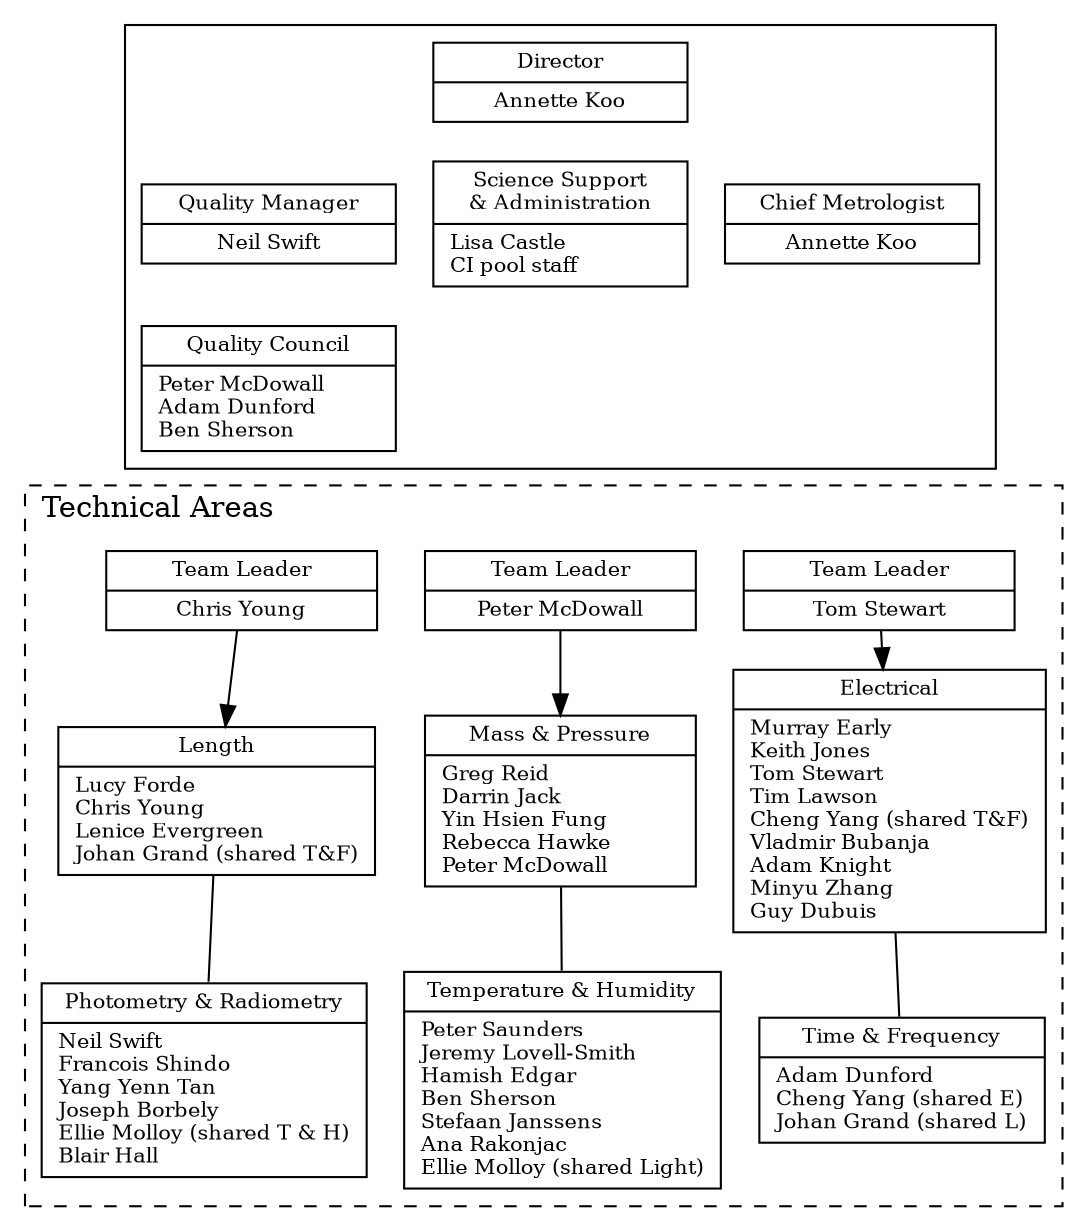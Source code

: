 /*
To create an image for "file.gv":

    > dot -Tpng MSL_org_full.gv -o MSL_org_full.png
    
    or 
    
    > dot -Tpdf MSL_org_full.gv -o MSL_org_full.pdf
    
*/
digraph {
    font=Times;
    subgraph cluster_box {
    
        node [  
                fontsize = 10,
                shape=record, 
                fixedsize=shape     /* Don't want different widths */
                width=1.7           /* inches */ 
        ];
//        style=invis;
        labeljust="l";
        ranksep = 0.7;              /* minimum vertical distance */
        nodesep = "0.1 equally"     /* minimum horizontal distance */
//        label="Administration"; 
            
        // Top row
        B1 [style=invis];
		//B3 [style=invis];
        D [label="{Director |Annette Koo}"];
        B2 [style=invis]; 
		//B4 [style=invis];
        
        {rank=same; B1, D, B2 ; }
        
        // Second row
		//MQC [
        //    label="{Quality Council |" 
        //    +   "Annette Koo\l"
        //    +   "Tom Stewart\l"
        //    +   "Yin Hsien Fung\l"
         //   +   "}" 
        //];
		
		CM [label="{Chief Metrologist|Annette Koo}" ];
         
        SSC[
			label="{Science Support\n& Administration|"
			+	"Lisa Castle\l"
			+	"CI pool staff\l"
			+	"}"
		];    
        
		QM [label="{Quality Manager|Neil Swift}" ];
		
        //];        
		
        {rank=same; CM, SSC, QM; }

        // Third row
		B3 [style=invis];
		B4 [style=invis];
        MQC [
            label="{Quality Council |" 
            +   "Peter McDowall\l"
            +   "Adam Dunford\l"
            +   "Ben Sherson\l"
            +   "}" 
        ];
		
		{rank=same; B3, B4, MQC; }
		
//style=invis
//        B3[ style=invis];
        
//        CM_signatories [ style=invis];
//            label="{Chief Metrologist\nSignatories|" 
//            +   "Blair Hall\l"
//            +   "Jeremy Lovell-Smith\l"
//            +   "Tim Lawson\l"
//            +   "Chris Young\l"
//            +   "}" 
//        ];
        
//        {rank=same; MQC, B3, CM_signatories; }

        B1 -> CM  [style=invis];
        D -> SSC   [style=invis];  
        B2 -> QM [style=invis];
		
        CM -> B3  [style=invis];
        SSC -> B4   [style=invis];  		
		QM -> MQC [style=invis];
		
		
        //B1 -> CM  [style=invis];
        //D -> SSC   [style=invis];  
        //B2 -> QM [style=invis];
		//QM -> MQC [style=invis];
		
//        B2 -> CM -> CM_signatories [style=invis];
  //      D -> SSC -> B3  [style=invis];  
    //    B1 -> QM -> MQC  [style=invis];
    }
    
    subgraph cluster_3 { 
        fontsize = 14;
        style="dashed";
        labelstyle=bold;
        labeljust="l";
        label="Technical Areas"; 
        
        node [
            fontsize = 10
            shape = "record"
            fixedsize=shape     /* Don't want different widths */
            width=1.8           /* inches */
        ]; 

        TeamLengthLight[ 
            label="{Team Leader|"
            +   "Chris Young\n"
            +   "}" 
        ];

        TeamMassTemperature[ 
            label="{Team Leader|"
            +   "Peter McDowall\n"
            +   "}" 
        ];


//        TeamTemperatureLight[ style=invis];
        
  //      TeamTemperatureLight[ 
  //          label="{Team Manager|" 
  //          +   "Mesh Pillay (acting Photometry & Radiometry)\n"
  //          +   "Matthias Vest (acting Temperature & Humidity)\n"
  //          +   "}" 
  //      ]; 

        TeamElectricalTime[ 
            label="{Team Leader|"
            +   "Tom Stewart\n"
            +   "}" 
        ];
        
        //{rank=same; TeamLengthMass, TeamTemperatureLight, TeamElectricalTime; }
	{rank=same; TeamMassTemperature, TeamElectricalTime, TeamLengthLight; }
        S_length [label = "{ Length| " 
        +   "Lucy Forde\l"
        +   "Chris Young\l"
        +   "Lenice Evergreen\l"
        +	"Johan Grand (shared T&F)\l"
        +   "}"
        ];
        
        S_mass_pressure [label = "{ Mass & Pressure| "
        +	"Greg Reid\l"
        +	"Darrin Jack\l"
        +	"Yin Hsien Fung\l"
        +	"Rebecca Hawke\l" // Sutton-Hawke
        +	"Peter McDowall\l"
        +   "}"
        ];

        S_electrical [label = "{ Electrical| "
        +   "Murray Early\l"
        +	"Keith Jones\l"
        +	"Tom Stewart\l"
        +	"Tim Lawson\l"
        +	"Cheng Yang (shared T&F)\l"
        +	"Vladmir Bubanja\l" 
        +	"Adam Knight\l" 
        +	"Minyu Zhang\l"
        +   "Guy Dubuis\l"
        +   "}"
        ];

        S_photometry_radiometry [label = "{Photometry & Radiometry| "
        +	"Neil Swift\l"
        +	"Francois Shindo\l"
        +	"Yang Yenn Tan\l"
        +	"Joseph Borbely\l"
        +   "Ellie Molloy (shared T & H)\l"
	+	"Blair Hall\l"
        +   "}"
        ];
        
//        S_chemistry [label = "{ Chemistry| Laly Samuel\l |"
//        +	"(vacancy)\l"
//        +   "}"
//        ];
        
        S_temperature_humidity [label = "{Temperature & Humidity|  "
        +   "Peter Saunders\l"
        +	"Jeremy Lovell-Smith\l"
        +	"Hamish Edgar\l"
        +	"Ben Sherson\l"
        +   "Stefaan Janssens\l"
        +   "Ana Rakonjac\l"
		+   "Ellie Molloy (shared Light)\l"
        +   "}"
        ];

        S_time_frequency [label = "{Time & Frequency|"
        +	"Adam Dunford\l"
        +	"Cheng Yang (shared E)\l"
        +	"Johan Grand (shared L)\l"
        +   "}"
        ];
        
//        S_rf [label = "{Radio Frequency|"
//        +	"Blair Hall\l"
//        +   "}"
//        ];
                
//        B4 [style=invis];

//        B5 [style=invis];

//        {rank=same; S_mass_pressure, S_rf; }
        
    } 
    B3 -> TeamElectricalTime [style=invis];
    B4 -> TeamMassTemperature [style=invis];
    MQC -> TeamLengthLight  [style=invis];
    
	TeamElectricalTime -> S_electrical ;
	S_electrical -> S_time_frequency [arrowsize=0] ; 
	
	TeamMassTemperature -> S_mass_pressure ;
	S_mass_pressure  ->  S_temperature_humidity[arrowsize=0] ;
	
	
	TeamLengthLight -> S_length;
	S_length  ->  S_photometry_radiometry [arrowsize=0] ;
	
	//SSC -> TeamMassPressure  [style=invis];
    
	//S_time_frequency -> S_temperature_humidity [arrowsize=0];
//    S_electrical -> S_time_frequency ->  S_temperature_humidity; 
//    TeamTemperatureLight
  //    TeamTemperatureLight -> S_photometry_radiometry ;
  //    S_photometry_radiometry ->  S_temperature_humidity[arrowsize=0] ;
      //TeamLengthMass -> S_length ;
    //S_length  ->  S_mass_pressure [arrowsize=0] ;
    //S_mass_pressure  ->  S_photometry_radiometry [arrowsize=0];
//    S_length  ->  S_mass_pressure -> S_photometry_radiometry[arrowsize=0] ;
}

